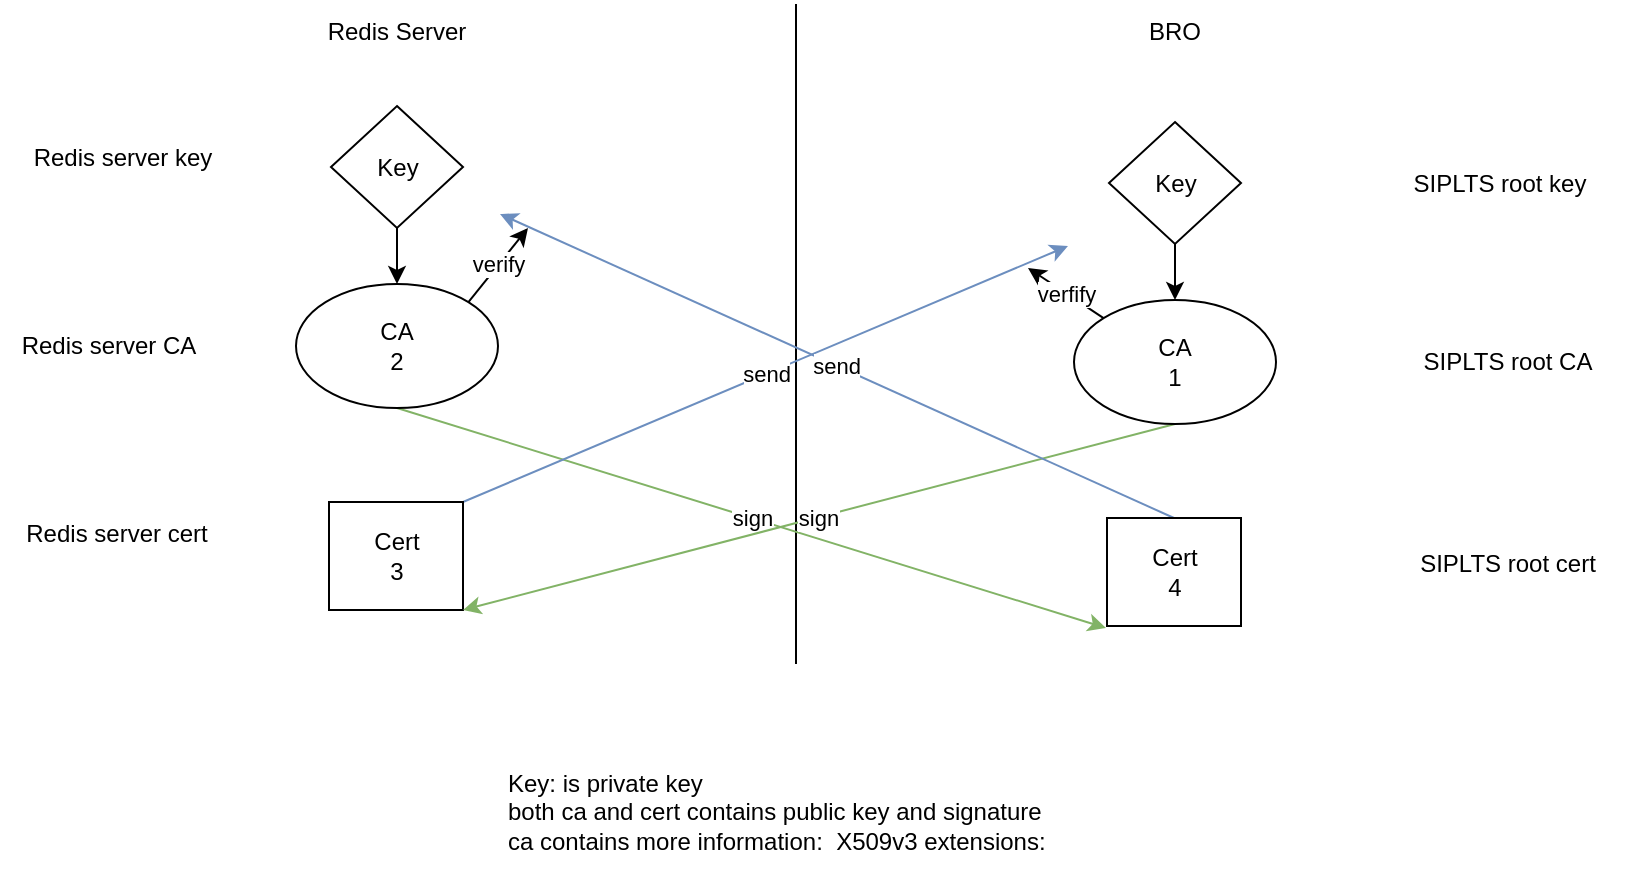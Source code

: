 <mxfile version="14.6.13" type="github">
  <diagram id="MYtHyyAWCHNzlXezhlRJ" name="Page-1">
    <mxGraphModel dx="1438" dy="547" grid="0" gridSize="10" guides="1" tooltips="1" connect="1" arrows="1" fold="1" page="0" pageScale="1" pageWidth="850" pageHeight="1100" math="0" shadow="0">
      <root>
        <mxCell id="0" />
        <mxCell id="1" parent="0" />
        <mxCell id="aZHeh1-H1kW6ti1Y_17A-1" value="" style="endArrow=none;html=1;" edge="1" parent="1">
          <mxGeometry width="50" height="50" relative="1" as="geometry">
            <mxPoint x="306" y="592" as="sourcePoint" />
            <mxPoint x="306" y="262" as="targetPoint" />
          </mxGeometry>
        </mxCell>
        <mxCell id="aZHeh1-H1kW6ti1Y_17A-2" value="Redis Server" style="text;html=1;strokeColor=none;fillColor=none;align=center;verticalAlign=middle;whiteSpace=wrap;rounded=0;" vertex="1" parent="1">
          <mxGeometry x="7" y="260" width="199" height="31" as="geometry" />
        </mxCell>
        <mxCell id="aZHeh1-H1kW6ti1Y_17A-4" value="BRO" style="text;html=1;strokeColor=none;fillColor=none;align=center;verticalAlign=middle;whiteSpace=wrap;rounded=0;" vertex="1" parent="1">
          <mxGeometry x="396" y="260" width="199" height="31" as="geometry" />
        </mxCell>
        <mxCell id="aZHeh1-H1kW6ti1Y_17A-17" style="edgeStyle=orthogonalEdgeStyle;rounded=0;orthogonalLoop=1;jettySize=auto;html=1;exitX=0.5;exitY=1;exitDx=0;exitDy=0;" edge="1" parent="1" source="aZHeh1-H1kW6ti1Y_17A-5" target="aZHeh1-H1kW6ti1Y_17A-6">
          <mxGeometry relative="1" as="geometry" />
        </mxCell>
        <mxCell id="aZHeh1-H1kW6ti1Y_17A-5" value="Key" style="rhombus;whiteSpace=wrap;html=1;" vertex="1" parent="1">
          <mxGeometry x="73.5" y="313" width="66" height="61" as="geometry" />
        </mxCell>
        <mxCell id="aZHeh1-H1kW6ti1Y_17A-22" value="sign" style="edgeStyle=none;rounded=0;orthogonalLoop=1;jettySize=auto;html=1;exitX=0.5;exitY=1;exitDx=0;exitDy=0;fillColor=#d5e8d4;strokeColor=#82b366;" edge="1" parent="1" source="aZHeh1-H1kW6ti1Y_17A-6">
          <mxGeometry relative="1" as="geometry">
            <mxPoint x="461" y="574" as="targetPoint" />
          </mxGeometry>
        </mxCell>
        <mxCell id="aZHeh1-H1kW6ti1Y_17A-24" value="verify" style="edgeStyle=none;rounded=0;orthogonalLoop=1;jettySize=auto;html=1;exitX=1;exitY=0;exitDx=0;exitDy=0;" edge="1" parent="1" source="aZHeh1-H1kW6ti1Y_17A-6">
          <mxGeometry relative="1" as="geometry">
            <mxPoint x="172" y="374" as="targetPoint" />
          </mxGeometry>
        </mxCell>
        <mxCell id="aZHeh1-H1kW6ti1Y_17A-6" value="&lt;div&gt;CA&lt;/div&gt;2" style="ellipse;whiteSpace=wrap;html=1;" vertex="1" parent="1">
          <mxGeometry x="56" y="402" width="101" height="62" as="geometry" />
        </mxCell>
        <mxCell id="aZHeh1-H1kW6ti1Y_17A-20" value="send" style="edgeStyle=none;rounded=0;orthogonalLoop=1;jettySize=auto;html=1;exitX=1;exitY=0;exitDx=0;exitDy=0;fillColor=#dae8fc;strokeColor=#6c8ebf;" edge="1" parent="1" source="aZHeh1-H1kW6ti1Y_17A-7">
          <mxGeometry relative="1" as="geometry">
            <mxPoint x="442" y="383" as="targetPoint" />
          </mxGeometry>
        </mxCell>
        <mxCell id="aZHeh1-H1kW6ti1Y_17A-7" value="&lt;div&gt;Cert&lt;/div&gt;&lt;div&gt;3&lt;/div&gt;" style="rounded=0;whiteSpace=wrap;html=1;" vertex="1" parent="1">
          <mxGeometry x="72.5" y="511" width="67" height="54" as="geometry" />
        </mxCell>
        <mxCell id="aZHeh1-H1kW6ti1Y_17A-18" style="edgeStyle=orthogonalEdgeStyle;rounded=0;orthogonalLoop=1;jettySize=auto;html=1;exitX=0.5;exitY=1;exitDx=0;exitDy=0;entryX=0.5;entryY=0;entryDx=0;entryDy=0;" edge="1" parent="1" source="aZHeh1-H1kW6ti1Y_17A-8" target="aZHeh1-H1kW6ti1Y_17A-9">
          <mxGeometry relative="1" as="geometry" />
        </mxCell>
        <mxCell id="aZHeh1-H1kW6ti1Y_17A-8" value="Key" style="rhombus;whiteSpace=wrap;html=1;" vertex="1" parent="1">
          <mxGeometry x="462.5" y="321" width="66" height="61" as="geometry" />
        </mxCell>
        <mxCell id="aZHeh1-H1kW6ti1Y_17A-19" value="sign" style="rounded=0;orthogonalLoop=1;jettySize=auto;html=1;exitX=0.5;exitY=1;exitDx=0;exitDy=0;entryX=1;entryY=1;entryDx=0;entryDy=0;fillColor=#d5e8d4;strokeColor=#82b366;" edge="1" parent="1" source="aZHeh1-H1kW6ti1Y_17A-9" target="aZHeh1-H1kW6ti1Y_17A-7">
          <mxGeometry relative="1" as="geometry" />
        </mxCell>
        <mxCell id="aZHeh1-H1kW6ti1Y_17A-21" value="verfify" style="edgeStyle=none;rounded=0;orthogonalLoop=1;jettySize=auto;html=1;exitX=0;exitY=0;exitDx=0;exitDy=0;" edge="1" parent="1" source="aZHeh1-H1kW6ti1Y_17A-9">
          <mxGeometry relative="1" as="geometry">
            <mxPoint x="422" y="394" as="targetPoint" />
          </mxGeometry>
        </mxCell>
        <mxCell id="aZHeh1-H1kW6ti1Y_17A-9" value="&lt;div&gt;CA&lt;/div&gt;&lt;div&gt;1&lt;br&gt;&lt;/div&gt;" style="ellipse;whiteSpace=wrap;html=1;" vertex="1" parent="1">
          <mxGeometry x="445" y="410" width="101" height="62" as="geometry" />
        </mxCell>
        <mxCell id="aZHeh1-H1kW6ti1Y_17A-23" value="send" style="edgeStyle=none;rounded=0;orthogonalLoop=1;jettySize=auto;html=1;exitX=0.5;exitY=0;exitDx=0;exitDy=0;fillColor=#dae8fc;strokeColor=#6c8ebf;" edge="1" parent="1" source="aZHeh1-H1kW6ti1Y_17A-10">
          <mxGeometry relative="1" as="geometry">
            <mxPoint x="158" y="367" as="targetPoint" />
          </mxGeometry>
        </mxCell>
        <mxCell id="aZHeh1-H1kW6ti1Y_17A-10" value="&lt;div&gt;Cert&lt;/div&gt;4" style="rounded=0;whiteSpace=wrap;html=1;" vertex="1" parent="1">
          <mxGeometry x="461.5" y="519" width="67" height="54" as="geometry" />
        </mxCell>
        <mxCell id="aZHeh1-H1kW6ti1Y_17A-11" value="Redis server key" style="text;html=1;strokeColor=none;fillColor=none;align=center;verticalAlign=middle;whiteSpace=wrap;rounded=0;" vertex="1" parent="1">
          <mxGeometry x="-85" y="329" width="109" height="20" as="geometry" />
        </mxCell>
        <mxCell id="aZHeh1-H1kW6ti1Y_17A-12" value="Redis server CA" style="text;html=1;strokeColor=none;fillColor=none;align=center;verticalAlign=middle;whiteSpace=wrap;rounded=0;" vertex="1" parent="1">
          <mxGeometry x="-92" y="423" width="109" height="20" as="geometry" />
        </mxCell>
        <mxCell id="aZHeh1-H1kW6ti1Y_17A-13" value="Redis server cert" style="text;html=1;strokeColor=none;fillColor=none;align=center;verticalAlign=middle;whiteSpace=wrap;rounded=0;" vertex="1" parent="1">
          <mxGeometry x="-88" y="517" width="109" height="20" as="geometry" />
        </mxCell>
        <mxCell id="aZHeh1-H1kW6ti1Y_17A-14" value="SIPLTS root key" style="text;html=1;strokeColor=none;fillColor=none;align=center;verticalAlign=middle;whiteSpace=wrap;rounded=0;" vertex="1" parent="1">
          <mxGeometry x="588" y="341" width="140" height="21" as="geometry" />
        </mxCell>
        <mxCell id="aZHeh1-H1kW6ti1Y_17A-15" value="SIPLTS root CA" style="text;html=1;strokeColor=none;fillColor=none;align=center;verticalAlign=middle;whiteSpace=wrap;rounded=0;" vertex="1" parent="1">
          <mxGeometry x="592" y="430.5" width="140" height="21" as="geometry" />
        </mxCell>
        <mxCell id="aZHeh1-H1kW6ti1Y_17A-16" value="SIPLTS root cert" style="text;html=1;strokeColor=none;fillColor=none;align=center;verticalAlign=middle;whiteSpace=wrap;rounded=0;" vertex="1" parent="1">
          <mxGeometry x="592" y="531" width="140" height="21" as="geometry" />
        </mxCell>
        <mxCell id="aZHeh1-H1kW6ti1Y_17A-25" value="&lt;div&gt;Key: is private key&lt;/div&gt;&lt;div&gt;both ca and cert contains public key and signature&lt;br&gt;&lt;/div&gt;&lt;div&gt;ca contains more information:&amp;nbsp; X509v3 extensions:&lt;br&gt;&lt;/div&gt;&lt;div&gt;&lt;br&gt;&lt;/div&gt;" style="text;html=1;strokeColor=none;fillColor=none;align=left;verticalAlign=middle;whiteSpace=wrap;rounded=0;" vertex="1" parent="1">
          <mxGeometry x="160" y="663" width="285" height="20" as="geometry" />
        </mxCell>
      </root>
    </mxGraphModel>
  </diagram>
</mxfile>
